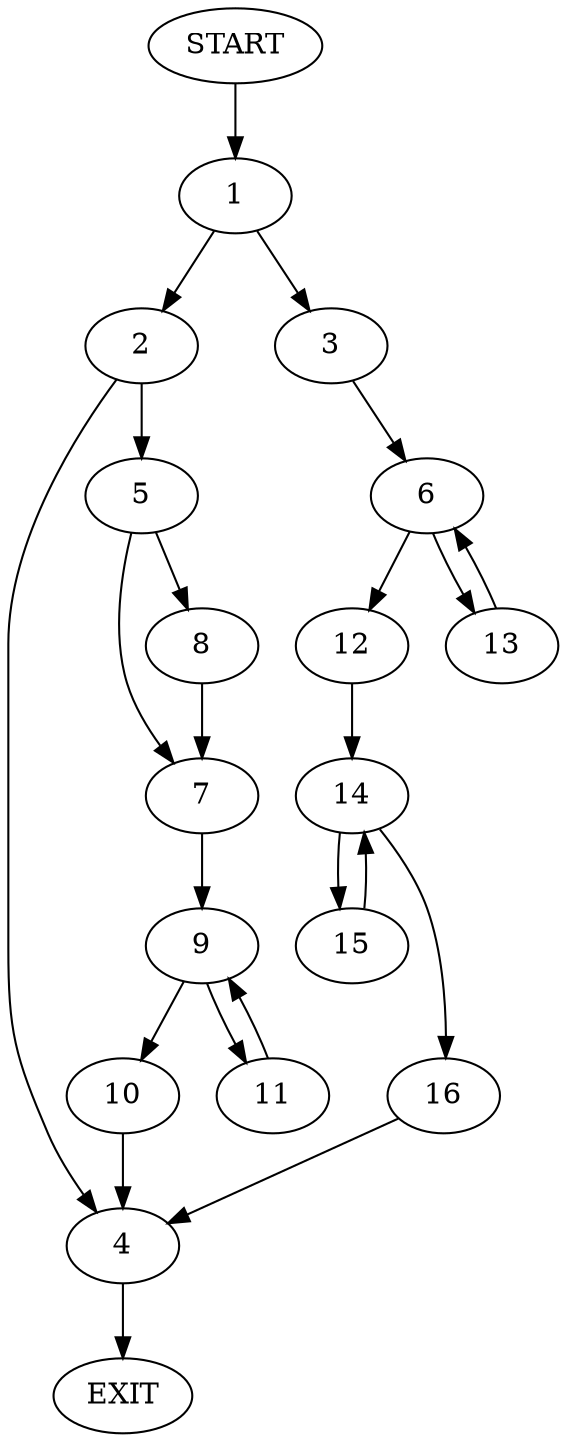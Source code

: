 digraph {
0 [label="START"]
17 [label="EXIT"]
0 -> 1
1 -> 2
1 -> 3
2 -> 4
2 -> 5
3 -> 6
4 -> 17
5 -> 7
5 -> 8
7 -> 9
8 -> 7
9 -> 10
9 -> 11
10 -> 4
11 -> 9
6 -> 12
6 -> 13
13 -> 6
12 -> 14
14 -> 15
14 -> 16
16 -> 4
15 -> 14
}
